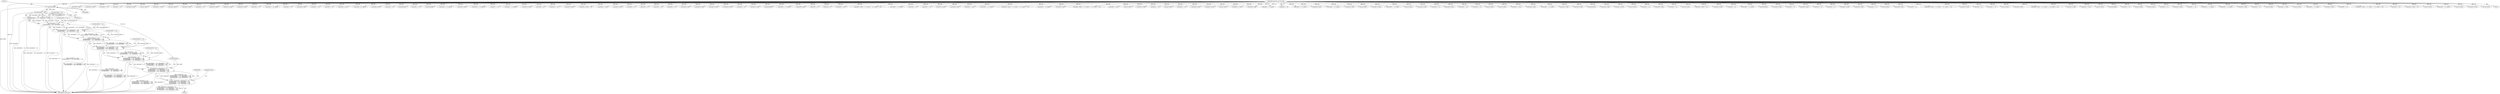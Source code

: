 digraph "0_radare2_f41e941341e44aa86edd4483c4487ec09a074257@pointer" {
"1000739" [label="(Call,(llint)buf[9])"];
"1000125" [label="(MethodParameterIn,const ut8 *buf)"];
"1000738" [label="(Call,(llint)buf[9] << 56)"];
"1000730" [label="(Call,((llint)buf[8] << 48) | ((llint)buf[9] << 56))"];
"1000722" [label="(Call,((llint)buf[7] << 40)|\n \t\t\t\t((llint)buf[8] << 48) | ((llint)buf[9] << 56))"];
"1000714" [label="(Call,((llint)buf[6] << 32) | ((llint)buf[7] << 40)|\n \t\t\t\t((llint)buf[8] << 48) | ((llint)buf[9] << 56))"];
"1000706" [label="(Call,((llint)buf[5] << 24)|\n \t\t\t\t((llint)buf[6] << 32) | ((llint)buf[7] << 40)|\n \t\t\t\t((llint)buf[8] << 48) | ((llint)buf[9] << 56))"];
"1000698" [label="(Call,((llint)buf[4] << 16) | ((llint)buf[5] << 24)|\n \t\t\t\t((llint)buf[6] << 32) | ((llint)buf[7] << 40)|\n \t\t\t\t((llint)buf[8] << 48) | ((llint)buf[9] << 56))"];
"1000690" [label="(Call,((llint)buf[3] << 8)|\n\t\t\t\t((llint)buf[4] << 16) | ((llint)buf[5] << 24)|\n \t\t\t\t((llint)buf[6] << 32) | ((llint)buf[7] << 40)|\n \t\t\t\t((llint)buf[8] << 48) | ((llint)buf[9] << 56))"];
"1000684" [label="(Call,(llint)buf[2] | ((llint)buf[3] << 8)|\n\t\t\t\t((llint)buf[4] << 16) | ((llint)buf[5] << 24)|\n \t\t\t\t((llint)buf[6] << 32) | ((llint)buf[7] << 40)|\n \t\t\t\t((llint)buf[8] << 48) | ((llint)buf[9] << 56))"];
"1000682" [label="(Call,lB = (llint)buf[2] | ((llint)buf[3] << 8)|\n\t\t\t\t((llint)buf[4] << 16) | ((llint)buf[5] << 24)|\n \t\t\t\t((llint)buf[6] << 32) | ((llint)buf[7] << 40)|\n \t\t\t\t((llint)buf[8] << 48) | ((llint)buf[9] << 56))"];
"1001284" [label="(Call,buf[4] & 0xf0)"];
"1001296" [label="(Call,buf[5] & 0xf0)"];
"1001564" [label="(Call,buf[3] << 8)"];
"1000242" [label="(Call,buf[3] << 8)"];
"1000714" [label="(Call,((llint)buf[6] << 32) | ((llint)buf[7] << 40)|\n \t\t\t\t((llint)buf[8] << 48) | ((llint)buf[9] << 56))"];
"1001867" [label="(Call,buf[4] & 0xf0)"];
"1001700" [label="(Call,(int) buf[1])"];
"1001728" [label="(Call,buf[0] == 0x25)"];
"1000862" [label="(Call,(char) buf[1])"];
"1001256" [label="(Call,buf[4] & 0x0f)"];
"1000930" [label="(Call,buf[3] << 8)"];
"1000741" [label="(Call,buf[9])"];
"1001098" [label="(Call,buf[5] & 0x0f)"];
"1000498" [label="(Call,buf[1] & 0x0f)"];
"1001120" [label="(Call,buf[5] & 0x0f)"];
"1001040" [label="(Call,buf[3] << 8)"];
"1001333" [label="(Call,(buf[3] << 8) | buf[2])"];
"1001334" [label="(Call,buf[3] << 8)"];
"1001918" [label="(Call,buf[4] & 0xf0)"];
"1000636" [label="(Call,buf[3] << 24)"];
"1000839" [label="(Call,buf[3] << 8)"];
"1001371" [label="(Call,buf[0] == 0x1c)"];
"1001459" [label="(Call,(buf[3]<<8) | buf[2])"];
"1001069" [label="(Call,buf[4] & 0x0f)"];
"1001214" [label="(Call,buf[3] << 8)"];
"1002092" [label="(MethodReturn,static int)"];
"1000724" [label="(Call,(llint)buf[7])"];
"1001667" [label="(Call,buf[2] << 24)"];
"1000732" [label="(Call,(llint)buf[8])"];
"1001563" [label="(Call,(buf[3] << 8) | buf[2])"];
"1001873" [label="(Call,buf[5] & 0x0f)"];
"1001510" [label="(Call,(buf[3] << 8) | buf[2])"];
"1000690" [label="(Call,((llint)buf[3] << 8)|\n\t\t\t\t((llint)buf[4] << 16) | ((llint)buf[5] << 24)|\n \t\t\t\t((llint)buf[6] << 32) | ((llint)buf[7] << 40)|\n \t\t\t\t((llint)buf[8] << 48) | ((llint)buf[9] << 56))"];
"1000304" [label="(Call,buf[7] << 24)"];
"1000905" [label="(Call,buf[3] << 8 | buf[2])"];
"1001443" [label="(Call,buf[1] & 0x0f)"];
"1001175" [label="(Call,buf[5] << 8)"];
"1000587" [label="(Call,buf[0] == 0x17)"];
"1000822" [label="(Call,buf[1] & 0x0f)"];
"1000179" [label="(Call,buf[2] | (buf[3] << 8))"];
"1001952" [label="(Call,buf[0] == 0x24)"];
"1001810" [label="(Call,buf[1] & 0xf0)"];
"1000447" [label="(Call,buf[3] << 8)"];
"1000906" [label="(Call,buf[3] << 8)"];
"1000581" [label="(Call,buf[5] << 24)"];
"1001656" [label="(Call,buf[4] << 8)"];
"1001895" [label="(Call,buf[5] & 0x0f)"];
"1000685" [label="(Call,(llint)buf[2])"];
"1001245" [label="(Call,buf[4] & 0xf0)"];
"1001268" [label="(Call,buf[5] & 0x0f)"];
"1001239" [label="(Call,buf[4] & 0x0f)"];
"1001719" [label="(Call,buf[5] << 8)"];
"1001451" [label="(Call,buf[1] & 0xf0)"];
"1000683" [label="(Identifier,lB)"];
"1000738" [label="(Call,(llint)buf[9] << 56)"];
"1000700" [label="(Call,(llint)buf[4])"];
"1000446" [label="(Call,(buf[3] << 8) | buf[2])"];
"1001844" [label="(Call,buf[4] & 0x0f)"];
"1000458" [label="(Call,buf[5] << 8)"];
"1001460" [label="(Call,buf[3]<<8)"];
"1001377" [label="(Call,buf[0] == 0x1f)"];
"1001651" [label="(Call,buf[5] | (buf[4] << 8) | (buf[3] << 16) | (buf[2] << 24))"];
"1000457" [label="(Call,(buf[5] << 8) | buf[4])"];
"1001011" [label="(Call,buf[4] << 16)"];
"1000631" [label="(Call,buf[2] << 16)"];
"1000955" [label="(Call,buf[1] & 0x0f)"];
"1001092" [label="(Call,buf[4] & 0xf0)"];
"1000707" [label="(Call,(llint)buf[5] << 24)"];
"1001579" [label="(Call,buf[0] == 0x23)"];
"1000423" [label="(Call,(buf[3] << 8) | buf[2])"];
"1000925" [label="(Call,buf[2] | (buf[3] << 8) | (buf[4] << 16) | (buf[5] << 24))"];
"1001174" [label="(Call,(buf[5] << 8) | buf[4])"];
"1001912" [label="(Call,buf[4] & 0x0f)"];
"1000288" [label="(Call,buf[4] | (buf[5] << 8) | (buf[6] << 16) | (buf[7] << 24))"];
"1000642" [label="(Call,buf[0] == 0x19)"];
"1000682" [label="(Call,lB = (llint)buf[2] | ((llint)buf[3] << 8)|\n\t\t\t\t((llint)buf[4] << 16) | ((llint)buf[5] << 24)|\n \t\t\t\t((llint)buf[6] << 32) | ((llint)buf[7] << 40)|\n \t\t\t\t((llint)buf[8] << 48) | ((llint)buf[9] << 56))"];
"1000558" [label="(Call,(int) buf[1])"];
"1000830" [label="(Call,buf[1] & 0xf0)"];
"1000731" [label="(Call,(llint)buf[8] << 48)"];
"1001662" [label="(Call,buf[3] << 16)"];
"1000802" [label="(Call,(int) buf[3])"];
"1000941" [label="(Call,buf[5] << 24)"];
"1001889" [label="(Call,buf[4] & 0xf0)"];
"1001924" [label="(Call,buf[5] & 0x0f)"];
"1001642" [label="(Call,(int) buf[1])"];
"1001574" [label="(Call,buf[0] == 0x20)"];
"1001108" [label="(Call,buf[4] & 0x0f)"];
"1000973" [label="(Call,buf[3] << 8 | buf[2])"];
"1000936" [label="(Call,buf[4] << 16)"];
"1001818" [label="(Call,(buf[3] << 8) | buf[2])"];
"1000730" [label="(Call,((llint)buf[8] << 48) | ((llint)buf[9] << 56))"];
"1001114" [label="(Call,buf[4] & 0xf0)"];
"1001163" [label="(Call,(buf[3] << 8) | buf[2])"];
"1001262" [label="(Call,buf[4] & 0xf0)"];
"1000761" [label="(Call,(int) buf[2])"];
"1000963" [label="(Call,buf[1] & 0xf0)"];
"1000535" [label="(Call,(buf[3] << 8) | buf[2])"];
"1000480" [label="(Call,(int) buf[1])"];
"1001278" [label="(Call,buf[4] & 0x0f)"];
"1000536" [label="(Call,buf[3] << 8)"];
"1000722" [label="(Call,((llint)buf[7] << 40)|\n \t\t\t\t((llint)buf[8] << 48) | ((llint)buf[9] << 56))"];
"1001075" [label="(Call,buf[4] & 0xf0)"];
"1000299" [label="(Call,buf[6] << 16)"];
"1000744" [label="(Literal,56)"];
"1000183" [label="(Call,buf[3] << 8)"];
"1000621" [label="(Call,(int) buf[1])"];
"1000795" [label="(Call,(int) buf[2])"];
"1001382" [label="(Call,buf[0] == 0x22)"];
"1001229" [label="(Call,buf[4] & 0x0f)"];
"1001718" [label="(Call,(buf[5] << 8) | buf[4])"];
"1000706" [label="(Call,((llint)buf[5] << 24)|\n \t\t\t\t((llint)buf[6] << 32) | ((llint)buf[7] << 40)|\n \t\t\t\t((llint)buf[8] << 48) | ((llint)buf[9] << 56))"];
"1000699" [label="(Call,(llint)buf[4] << 16)"];
"1001205" [label="(Call,buf[1] & 0xf0)"];
"1001930" [label="(Call,buf[5] & 0xf0)"];
"1000692" [label="(Call,(llint)buf[3])"];
"1001883" [label="(Call,buf[4] & 0x0f)"];
"1001547" [label="(Call,buf[1] & 0x0f)"];
"1000896" [label="(Call,(int) buf[1])"];
"1000280" [label="(Call,buf[3] << 8)"];
"1001290" [label="(Call,buf[5] & 0x0f)"];
"1000974" [label="(Call,buf[3] << 8)"];
"1000768" [label="(Call,(int) buf[3])"];
"1000276" [label="(Call,buf[2] | (buf[3] << 8))"];
"1001086" [label="(Call,buf[4] & 0x0f)"];
"1001511" [label="(Call,buf[3] << 8)"];
"1000715" [label="(Call,(llint)buf[6] << 32)"];
"1000838" [label="(Call,(buf[3] << 8) | buf[2])"];
"1000684" [label="(Call,(llint)buf[2] | ((llint)buf[3] << 8)|\n\t\t\t\t((llint)buf[4] << 16) | ((llint)buf[5] << 24)|\n \t\t\t\t((llint)buf[6] << 32) | ((llint)buf[7] << 40)|\n \t\t\t\t((llint)buf[8] << 48) | ((llint)buf[9] << 56))"];
"1000708" [label="(Call,(llint)buf[5])"];
"1001850" [label="(Call,buf[4] & 0xf0)"];
"1001164" [label="(Call,buf[3] << 8)"];
"1001126" [label="(Call,buf[5] & 0xf0)"];
"1001708" [label="(Call,buf[3] << 8)"];
"1001819" [label="(Call,buf[3] << 8)"];
"1000388" [label="(Call,buf[1] & 0x0f)"];
"1001834" [label="(Call,buf[4] & 0x0f)"];
"1000382" [label="(Block,)"];
"1000196" [label="(Call,buf[5] << 8)"];
"1000691" [label="(Call,(llint)buf[3] << 8)"];
"1000526" [label="(Call,(int) buf[1])"];
"1001059" [label="(Call,buf[4] & 0x0f)"];
"1000739" [label="(Call,(llint)buf[9])"];
"1000570" [label="(Call,buf[3] << 8)"];
"1000191" [label="(Call,buf[4] | (buf[5] << 8) | (buf[6] << 16) | (buf[7] << 24))"];
"1001555" [label="(Call,buf[1] & 0xf0)"];
"1000424" [label="(Call,buf[3] << 8)"];
"1000576" [label="(Call,buf[4] << 16)"];
"1000416" [label="(Call,(int) buf[1])"];
"1001861" [label="(Call,buf[4] & 0x0f)"];
"1000565" [label="(Call,buf[2] | (buf[3] << 8) | (buf[4] << 16) | (buf[5] << 24))"];
"1001032" [label="(Call,buf[1] & 0x0f)"];
"1001343" [label="(Call,buf[0] == 0x1a)"];
"1000698" [label="(Call,((llint)buf[4] << 16) | ((llint)buf[5] << 24)|\n \t\t\t\t((llint)buf[6] << 32) | ((llint)buf[7] << 40)|\n \t\t\t\t((llint)buf[8] << 48) | ((llint)buf[9] << 56))"];
"1001156" [label="(Call,(int) buf[1])"];
"1000716" [label="(Call,(llint)buf[6])"];
"1001005" [label="(Call,buf[3] << 8)"];
"1000138" [label="(Call,(int) buf[0])"];
"1000754" [label="(Call,(int) buf[1])"];
"1000879" [label="(Call,buf[3] << 8)"];
"1000396" [label="(Call,buf[1] & 0xf0)"];
"1000207" [label="(Call,buf[7] << 24)"];
"1000878" [label="(Call,buf[3] << 8 | buf[2])"];
"1001039" [label="(Call,(buf[3] << 8) | buf[2])"];
"1000125" [label="(MethodParameterIn,const ut8 *buf)"];
"1000506" [label="(Call,buf[1] & 0xf0)"];
"1000293" [label="(Call,buf[5] << 8)"];
"1000991" [label="(Call,(int) buf[1])"];
"1000163" [label="(Call,buf[0] == 0x00)"];
"1000676" [label="(Call,(int) buf[1])"];
"1001707" [label="(Call,(buf[3] << 8) | buf[2])"];
"1001936" [label="(Call,buf[1] & 0x0f)"];
"1000202" [label="(Call,buf[6] << 16)"];
"1001000" [label="(Call,buf[2] | (buf[3] << 8) | (buf[4] << 16) | (buf[5] << 24))"];
"1001016" [label="(Call,buf[5] << 24)"];
"1000723" [label="(Call,(llint)buf[7] << 40)"];
"1000238" [label="(Call,buf[2] | (buf[3] << 8))"];
"1000788" [label="(Call,(int) buf[1])"];
"1000746" [label="(Identifier,strasm)"];
"1001213" [label="(Call,(buf[3] << 8) | buf[2])"];
"1001326" [label="(Call,(int) buf[1])"];
"1001901" [label="(Call,buf[5] & 0xf0)"];
"1001503" [label="(Call,(int) buf[1])"];
"1000739" -> "1000738"  [label="AST: "];
"1000739" -> "1000741"  [label="CFG: "];
"1000740" -> "1000739"  [label="AST: "];
"1000741" -> "1000739"  [label="AST: "];
"1000744" -> "1000739"  [label="CFG: "];
"1000739" -> "1002092"  [label="DDG: buf[9]"];
"1000739" -> "1000738"  [label="DDG: buf[9]"];
"1000125" -> "1000739"  [label="DDG: buf"];
"1000125" -> "1000122"  [label="AST: "];
"1000125" -> "1002092"  [label="DDG: buf"];
"1000125" -> "1000138"  [label="DDG: buf"];
"1000125" -> "1000163"  [label="DDG: buf"];
"1000125" -> "1000179"  [label="DDG: buf"];
"1000125" -> "1000183"  [label="DDG: buf"];
"1000125" -> "1000191"  [label="DDG: buf"];
"1000125" -> "1000196"  [label="DDG: buf"];
"1000125" -> "1000202"  [label="DDG: buf"];
"1000125" -> "1000207"  [label="DDG: buf"];
"1000125" -> "1000238"  [label="DDG: buf"];
"1000125" -> "1000242"  [label="DDG: buf"];
"1000125" -> "1000276"  [label="DDG: buf"];
"1000125" -> "1000280"  [label="DDG: buf"];
"1000125" -> "1000288"  [label="DDG: buf"];
"1000125" -> "1000293"  [label="DDG: buf"];
"1000125" -> "1000299"  [label="DDG: buf"];
"1000125" -> "1000304"  [label="DDG: buf"];
"1000125" -> "1000388"  [label="DDG: buf"];
"1000125" -> "1000396"  [label="DDG: buf"];
"1000125" -> "1000416"  [label="DDG: buf"];
"1000125" -> "1000424"  [label="DDG: buf"];
"1000125" -> "1000423"  [label="DDG: buf"];
"1000125" -> "1000447"  [label="DDG: buf"];
"1000125" -> "1000446"  [label="DDG: buf"];
"1000125" -> "1000458"  [label="DDG: buf"];
"1000125" -> "1000457"  [label="DDG: buf"];
"1000125" -> "1000480"  [label="DDG: buf"];
"1000125" -> "1000498"  [label="DDG: buf"];
"1000125" -> "1000506"  [label="DDG: buf"];
"1000125" -> "1000526"  [label="DDG: buf"];
"1000125" -> "1000536"  [label="DDG: buf"];
"1000125" -> "1000535"  [label="DDG: buf"];
"1000125" -> "1000558"  [label="DDG: buf"];
"1000125" -> "1000565"  [label="DDG: buf"];
"1000125" -> "1000570"  [label="DDG: buf"];
"1000125" -> "1000576"  [label="DDG: buf"];
"1000125" -> "1000581"  [label="DDG: buf"];
"1000125" -> "1000587"  [label="DDG: buf"];
"1000125" -> "1000621"  [label="DDG: buf"];
"1000125" -> "1000631"  [label="DDG: buf"];
"1000125" -> "1000636"  [label="DDG: buf"];
"1000125" -> "1000642"  [label="DDG: buf"];
"1000125" -> "1000676"  [label="DDG: buf"];
"1000125" -> "1000685"  [label="DDG: buf"];
"1000125" -> "1000692"  [label="DDG: buf"];
"1000125" -> "1000700"  [label="DDG: buf"];
"1000125" -> "1000708"  [label="DDG: buf"];
"1000125" -> "1000716"  [label="DDG: buf"];
"1000125" -> "1000724"  [label="DDG: buf"];
"1000125" -> "1000732"  [label="DDG: buf"];
"1000125" -> "1000754"  [label="DDG: buf"];
"1000125" -> "1000761"  [label="DDG: buf"];
"1000125" -> "1000768"  [label="DDG: buf"];
"1000125" -> "1000788"  [label="DDG: buf"];
"1000125" -> "1000795"  [label="DDG: buf"];
"1000125" -> "1000802"  [label="DDG: buf"];
"1000125" -> "1000822"  [label="DDG: buf"];
"1000125" -> "1000830"  [label="DDG: buf"];
"1000125" -> "1000839"  [label="DDG: buf"];
"1000125" -> "1000838"  [label="DDG: buf"];
"1000125" -> "1000862"  [label="DDG: buf"];
"1000125" -> "1000879"  [label="DDG: buf"];
"1000125" -> "1000878"  [label="DDG: buf"];
"1000125" -> "1000896"  [label="DDG: buf"];
"1000125" -> "1000906"  [label="DDG: buf"];
"1000125" -> "1000905"  [label="DDG: buf"];
"1000125" -> "1000925"  [label="DDG: buf"];
"1000125" -> "1000930"  [label="DDG: buf"];
"1000125" -> "1000936"  [label="DDG: buf"];
"1000125" -> "1000941"  [label="DDG: buf"];
"1000125" -> "1000955"  [label="DDG: buf"];
"1000125" -> "1000963"  [label="DDG: buf"];
"1000125" -> "1000974"  [label="DDG: buf"];
"1000125" -> "1000973"  [label="DDG: buf"];
"1000125" -> "1000991"  [label="DDG: buf"];
"1000125" -> "1001000"  [label="DDG: buf"];
"1000125" -> "1001005"  [label="DDG: buf"];
"1000125" -> "1001011"  [label="DDG: buf"];
"1000125" -> "1001016"  [label="DDG: buf"];
"1000125" -> "1001032"  [label="DDG: buf"];
"1000125" -> "1001040"  [label="DDG: buf"];
"1000125" -> "1001039"  [label="DDG: buf"];
"1000125" -> "1001059"  [label="DDG: buf"];
"1000125" -> "1001069"  [label="DDG: buf"];
"1000125" -> "1001075"  [label="DDG: buf"];
"1000125" -> "1001086"  [label="DDG: buf"];
"1000125" -> "1001092"  [label="DDG: buf"];
"1000125" -> "1001098"  [label="DDG: buf"];
"1000125" -> "1001108"  [label="DDG: buf"];
"1000125" -> "1001114"  [label="DDG: buf"];
"1000125" -> "1001120"  [label="DDG: buf"];
"1000125" -> "1001126"  [label="DDG: buf"];
"1000125" -> "1001156"  [label="DDG: buf"];
"1000125" -> "1001164"  [label="DDG: buf"];
"1000125" -> "1001163"  [label="DDG: buf"];
"1000125" -> "1001175"  [label="DDG: buf"];
"1000125" -> "1001174"  [label="DDG: buf"];
"1000125" -> "1001205"  [label="DDG: buf"];
"1000125" -> "1001214"  [label="DDG: buf"];
"1000125" -> "1001213"  [label="DDG: buf"];
"1000125" -> "1001229"  [label="DDG: buf"];
"1000125" -> "1001239"  [label="DDG: buf"];
"1000125" -> "1001245"  [label="DDG: buf"];
"1000125" -> "1001256"  [label="DDG: buf"];
"1000125" -> "1001262"  [label="DDG: buf"];
"1000125" -> "1001268"  [label="DDG: buf"];
"1000125" -> "1001278"  [label="DDG: buf"];
"1000125" -> "1001284"  [label="DDG: buf"];
"1000125" -> "1001290"  [label="DDG: buf"];
"1000125" -> "1001296"  [label="DDG: buf"];
"1000125" -> "1001326"  [label="DDG: buf"];
"1000125" -> "1001334"  [label="DDG: buf"];
"1000125" -> "1001333"  [label="DDG: buf"];
"1000125" -> "1001343"  [label="DDG: buf"];
"1000125" -> "1001371"  [label="DDG: buf"];
"1000125" -> "1001377"  [label="DDG: buf"];
"1000125" -> "1001382"  [label="DDG: buf"];
"1000125" -> "1001443"  [label="DDG: buf"];
"1000125" -> "1001451"  [label="DDG: buf"];
"1000125" -> "1001460"  [label="DDG: buf"];
"1000125" -> "1001459"  [label="DDG: buf"];
"1000125" -> "1001503"  [label="DDG: buf"];
"1000125" -> "1001511"  [label="DDG: buf"];
"1000125" -> "1001510"  [label="DDG: buf"];
"1000125" -> "1001547"  [label="DDG: buf"];
"1000125" -> "1001555"  [label="DDG: buf"];
"1000125" -> "1001564"  [label="DDG: buf"];
"1000125" -> "1001563"  [label="DDG: buf"];
"1000125" -> "1001574"  [label="DDG: buf"];
"1000125" -> "1001579"  [label="DDG: buf"];
"1000125" -> "1001642"  [label="DDG: buf"];
"1000125" -> "1001651"  [label="DDG: buf"];
"1000125" -> "1001656"  [label="DDG: buf"];
"1000125" -> "1001662"  [label="DDG: buf"];
"1000125" -> "1001667"  [label="DDG: buf"];
"1000125" -> "1001700"  [label="DDG: buf"];
"1000125" -> "1001708"  [label="DDG: buf"];
"1000125" -> "1001707"  [label="DDG: buf"];
"1000125" -> "1001719"  [label="DDG: buf"];
"1000125" -> "1001718"  [label="DDG: buf"];
"1000125" -> "1001728"  [label="DDG: buf"];
"1000125" -> "1001810"  [label="DDG: buf"];
"1000125" -> "1001819"  [label="DDG: buf"];
"1000125" -> "1001818"  [label="DDG: buf"];
"1000125" -> "1001834"  [label="DDG: buf"];
"1000125" -> "1001844"  [label="DDG: buf"];
"1000125" -> "1001850"  [label="DDG: buf"];
"1000125" -> "1001861"  [label="DDG: buf"];
"1000125" -> "1001867"  [label="DDG: buf"];
"1000125" -> "1001873"  [label="DDG: buf"];
"1000125" -> "1001883"  [label="DDG: buf"];
"1000125" -> "1001889"  [label="DDG: buf"];
"1000125" -> "1001895"  [label="DDG: buf"];
"1000125" -> "1001901"  [label="DDG: buf"];
"1000125" -> "1001912"  [label="DDG: buf"];
"1000125" -> "1001918"  [label="DDG: buf"];
"1000125" -> "1001924"  [label="DDG: buf"];
"1000125" -> "1001930"  [label="DDG: buf"];
"1000125" -> "1001936"  [label="DDG: buf"];
"1000125" -> "1001952"  [label="DDG: buf"];
"1000738" -> "1000730"  [label="AST: "];
"1000738" -> "1000744"  [label="CFG: "];
"1000744" -> "1000738"  [label="AST: "];
"1000730" -> "1000738"  [label="CFG: "];
"1000738" -> "1002092"  [label="DDG: (llint)buf[9]"];
"1000738" -> "1000730"  [label="DDG: (llint)buf[9]"];
"1000738" -> "1000730"  [label="DDG: 56"];
"1000730" -> "1000722"  [label="AST: "];
"1000731" -> "1000730"  [label="AST: "];
"1000722" -> "1000730"  [label="CFG: "];
"1000730" -> "1002092"  [label="DDG: (llint)buf[9] << 56"];
"1000730" -> "1002092"  [label="DDG: (llint)buf[8] << 48"];
"1000730" -> "1000722"  [label="DDG: (llint)buf[8] << 48"];
"1000730" -> "1000722"  [label="DDG: (llint)buf[9] << 56"];
"1000731" -> "1000730"  [label="DDG: (llint)buf[8]"];
"1000731" -> "1000730"  [label="DDG: 48"];
"1000722" -> "1000714"  [label="AST: "];
"1000723" -> "1000722"  [label="AST: "];
"1000714" -> "1000722"  [label="CFG: "];
"1000722" -> "1002092"  [label="DDG: ((llint)buf[8] << 48) | ((llint)buf[9] << 56)"];
"1000722" -> "1002092"  [label="DDG: (llint)buf[7] << 40"];
"1000722" -> "1000714"  [label="DDG: (llint)buf[7] << 40"];
"1000722" -> "1000714"  [label="DDG: ((llint)buf[8] << 48) | ((llint)buf[9] << 56)"];
"1000723" -> "1000722"  [label="DDG: (llint)buf[7]"];
"1000723" -> "1000722"  [label="DDG: 40"];
"1000714" -> "1000706"  [label="AST: "];
"1000715" -> "1000714"  [label="AST: "];
"1000706" -> "1000714"  [label="CFG: "];
"1000714" -> "1002092"  [label="DDG: (llint)buf[6] << 32"];
"1000714" -> "1002092"  [label="DDG: ((llint)buf[7] << 40)|\n \t\t\t\t((llint)buf[8] << 48) | ((llint)buf[9] << 56)"];
"1000714" -> "1000706"  [label="DDG: (llint)buf[6] << 32"];
"1000714" -> "1000706"  [label="DDG: ((llint)buf[7] << 40)|\n \t\t\t\t((llint)buf[8] << 48) | ((llint)buf[9] << 56)"];
"1000715" -> "1000714"  [label="DDG: (llint)buf[6]"];
"1000715" -> "1000714"  [label="DDG: 32"];
"1000706" -> "1000698"  [label="AST: "];
"1000707" -> "1000706"  [label="AST: "];
"1000698" -> "1000706"  [label="CFG: "];
"1000706" -> "1002092"  [label="DDG: ((llint)buf[6] << 32) | ((llint)buf[7] << 40)|\n \t\t\t\t((llint)buf[8] << 48) | ((llint)buf[9] << 56)"];
"1000706" -> "1002092"  [label="DDG: (llint)buf[5] << 24"];
"1000706" -> "1000698"  [label="DDG: (llint)buf[5] << 24"];
"1000706" -> "1000698"  [label="DDG: ((llint)buf[6] << 32) | ((llint)buf[7] << 40)|\n \t\t\t\t((llint)buf[8] << 48) | ((llint)buf[9] << 56)"];
"1000707" -> "1000706"  [label="DDG: (llint)buf[5]"];
"1000707" -> "1000706"  [label="DDG: 24"];
"1000698" -> "1000690"  [label="AST: "];
"1000699" -> "1000698"  [label="AST: "];
"1000690" -> "1000698"  [label="CFG: "];
"1000698" -> "1002092"  [label="DDG: (llint)buf[4] << 16"];
"1000698" -> "1002092"  [label="DDG: ((llint)buf[5] << 24)|\n \t\t\t\t((llint)buf[6] << 32) | ((llint)buf[7] << 40)|\n \t\t\t\t((llint)buf[8] << 48) | ((llint)buf[9] << 56)"];
"1000698" -> "1000690"  [label="DDG: (llint)buf[4] << 16"];
"1000698" -> "1000690"  [label="DDG: ((llint)buf[5] << 24)|\n \t\t\t\t((llint)buf[6] << 32) | ((llint)buf[7] << 40)|\n \t\t\t\t((llint)buf[8] << 48) | ((llint)buf[9] << 56)"];
"1000699" -> "1000698"  [label="DDG: (llint)buf[4]"];
"1000699" -> "1000698"  [label="DDG: 16"];
"1000690" -> "1000684"  [label="AST: "];
"1000691" -> "1000690"  [label="AST: "];
"1000684" -> "1000690"  [label="CFG: "];
"1000690" -> "1002092"  [label="DDG: ((llint)buf[4] << 16) | ((llint)buf[5] << 24)|\n \t\t\t\t((llint)buf[6] << 32) | ((llint)buf[7] << 40)|\n \t\t\t\t((llint)buf[8] << 48) | ((llint)buf[9] << 56)"];
"1000690" -> "1002092"  [label="DDG: (llint)buf[3] << 8"];
"1000690" -> "1000684"  [label="DDG: (llint)buf[3] << 8"];
"1000690" -> "1000684"  [label="DDG: ((llint)buf[4] << 16) | ((llint)buf[5] << 24)|\n \t\t\t\t((llint)buf[6] << 32) | ((llint)buf[7] << 40)|\n \t\t\t\t((llint)buf[8] << 48) | ((llint)buf[9] << 56)"];
"1000691" -> "1000690"  [label="DDG: (llint)buf[3]"];
"1000691" -> "1000690"  [label="DDG: 8"];
"1000684" -> "1000682"  [label="AST: "];
"1000685" -> "1000684"  [label="AST: "];
"1000682" -> "1000684"  [label="CFG: "];
"1000684" -> "1002092"  [label="DDG: ((llint)buf[3] << 8)|\n\t\t\t\t((llint)buf[4] << 16) | ((llint)buf[5] << 24)|\n \t\t\t\t((llint)buf[6] << 32) | ((llint)buf[7] << 40)|\n \t\t\t\t((llint)buf[8] << 48) | ((llint)buf[9] << 56)"];
"1000684" -> "1002092"  [label="DDG: (llint)buf[2]"];
"1000684" -> "1000682"  [label="DDG: (llint)buf[2]"];
"1000684" -> "1000682"  [label="DDG: ((llint)buf[3] << 8)|\n\t\t\t\t((llint)buf[4] << 16) | ((llint)buf[5] << 24)|\n \t\t\t\t((llint)buf[6] << 32) | ((llint)buf[7] << 40)|\n \t\t\t\t((llint)buf[8] << 48) | ((llint)buf[9] << 56)"];
"1000685" -> "1000684"  [label="DDG: buf[2]"];
"1000682" -> "1000382"  [label="AST: "];
"1000683" -> "1000682"  [label="AST: "];
"1000746" -> "1000682"  [label="CFG: "];
"1000682" -> "1002092"  [label="DDG: (llint)buf[2] | ((llint)buf[3] << 8)|\n\t\t\t\t((llint)buf[4] << 16) | ((llint)buf[5] << 24)|\n \t\t\t\t((llint)buf[6] << 32) | ((llint)buf[7] << 40)|\n \t\t\t\t((llint)buf[8] << 48) | ((llint)buf[9] << 56)"];
"1000682" -> "1002092"  [label="DDG: lB"];
}

